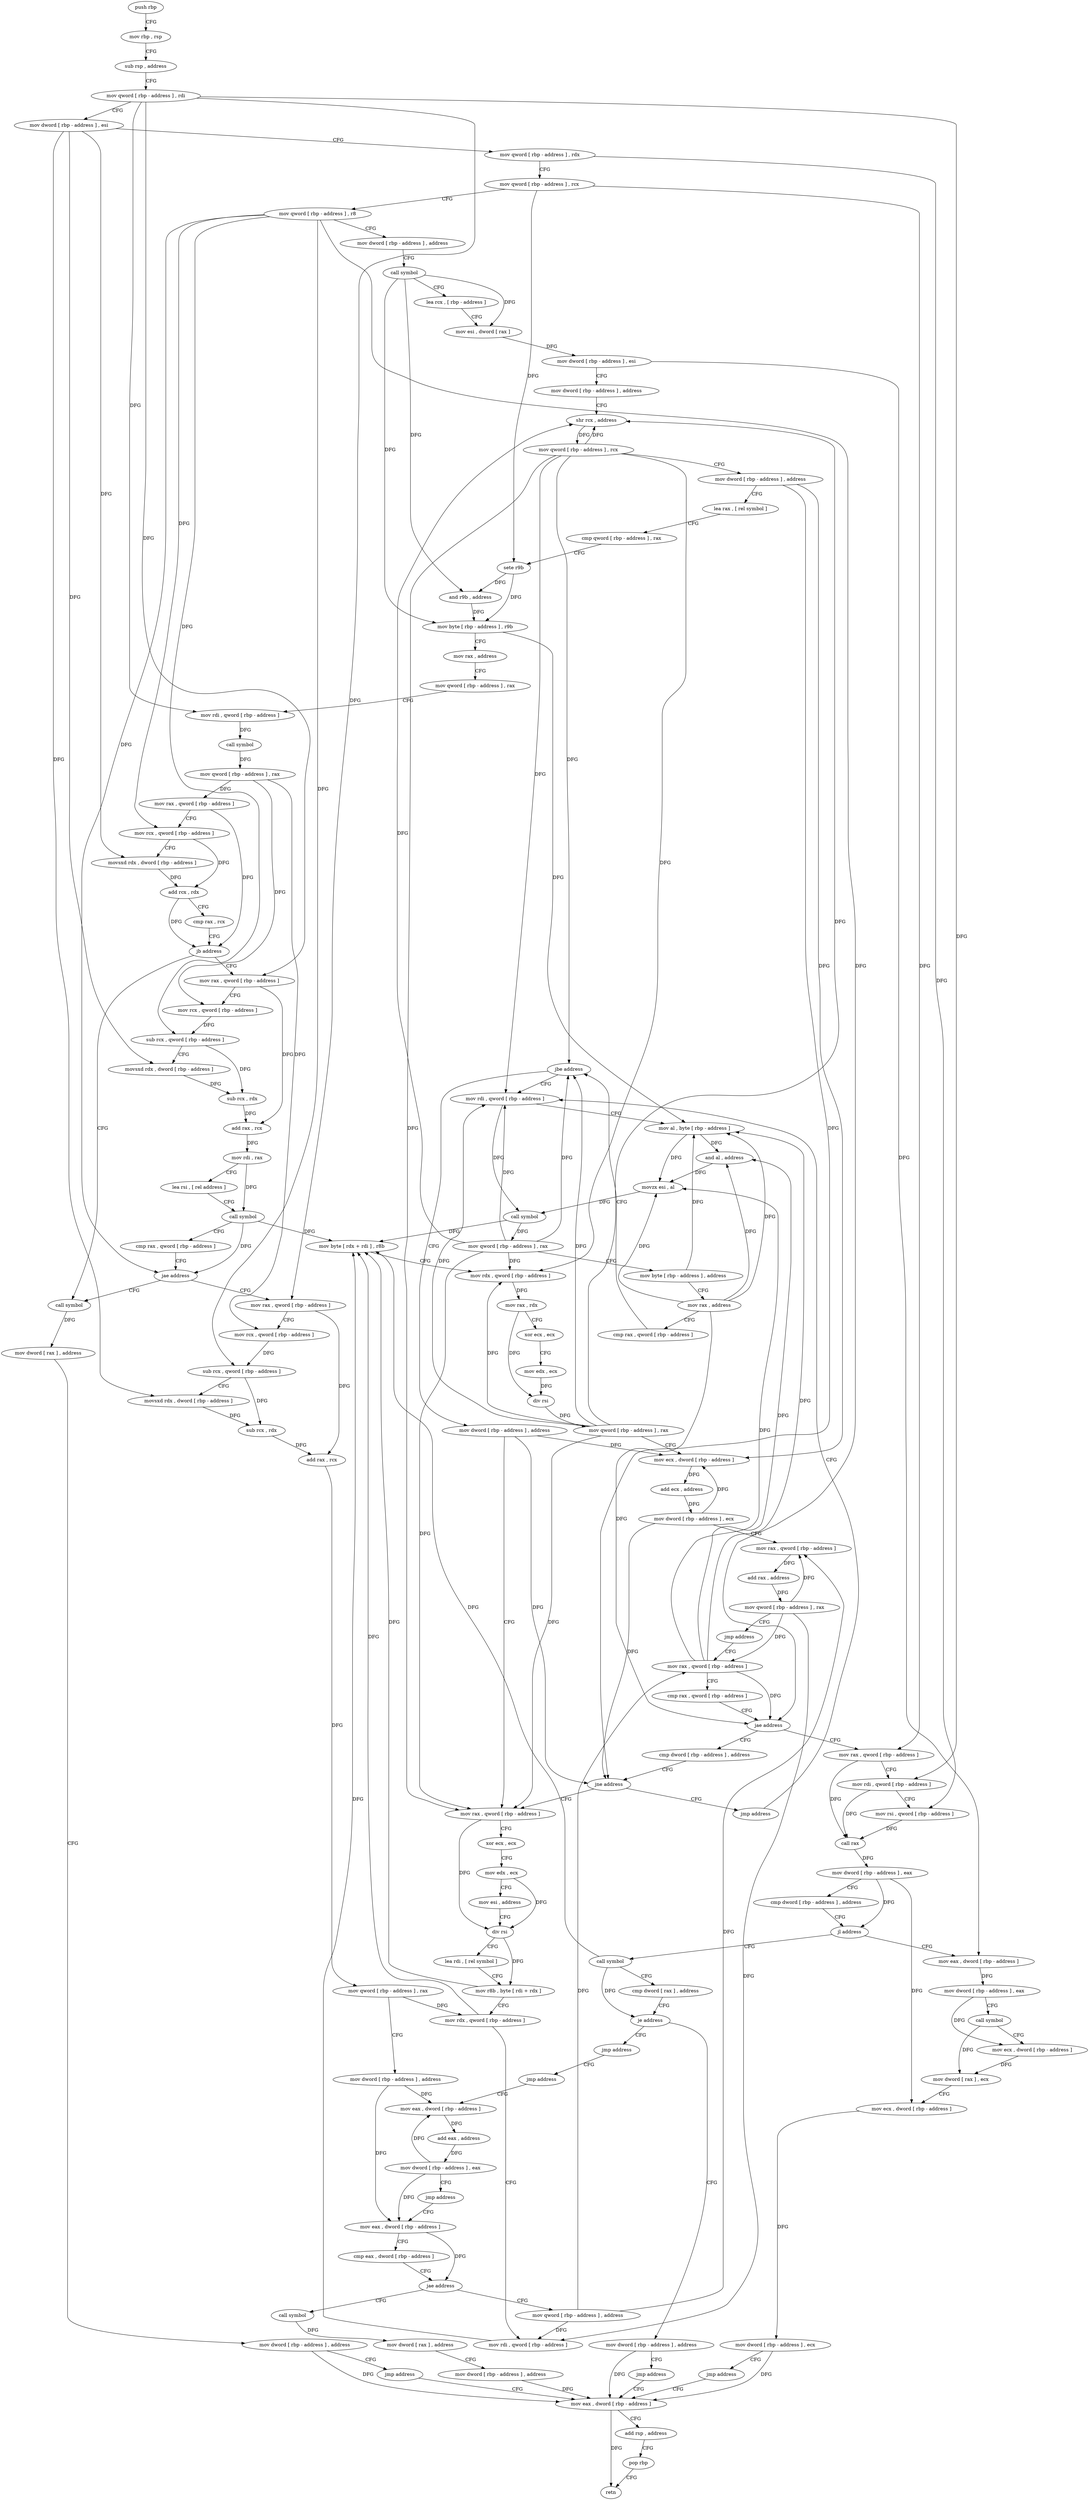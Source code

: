 digraph "func" {
"493552" [label = "push rbp" ]
"493553" [label = "mov rbp , rsp" ]
"493556" [label = "sub rsp , address" ]
"493563" [label = "mov qword [ rbp - address ] , rdi" ]
"493567" [label = "mov dword [ rbp - address ] , esi" ]
"493570" [label = "mov qword [ rbp - address ] , rdx" ]
"493574" [label = "mov qword [ rbp - address ] , rcx" ]
"493578" [label = "mov qword [ rbp - address ] , r8" ]
"493582" [label = "mov dword [ rbp - address ] , address" ]
"493589" [label = "call symbol" ]
"493594" [label = "lea rcx , [ rbp - address ]" ]
"493598" [label = "mov esi , dword [ rax ]" ]
"493600" [label = "mov dword [ rbp - address ] , esi" ]
"493603" [label = "mov dword [ rbp - address ] , address" ]
"493610" [label = "shr rcx , address" ]
"493614" [label = "mov qword [ rbp - address ] , rcx" ]
"493618" [label = "mov dword [ rbp - address ] , address" ]
"493625" [label = "lea rax , [ rel symbol ]" ]
"493632" [label = "cmp qword [ rbp - address ] , rax" ]
"493636" [label = "sete r9b" ]
"493640" [label = "and r9b , address" ]
"493644" [label = "mov byte [ rbp - address ] , r9b" ]
"493648" [label = "mov rax , address" ]
"493658" [label = "mov qword [ rbp - address ] , rax" ]
"493662" [label = "mov rdi , qword [ rbp - address ]" ]
"493666" [label = "call symbol" ]
"493671" [label = "mov qword [ rbp - address ] , rax" ]
"493675" [label = "mov rax , qword [ rbp - address ]" ]
"493679" [label = "mov rcx , qword [ rbp - address ]" ]
"493683" [label = "movsxd rdx , dword [ rbp - address ]" ]
"493687" [label = "add rcx , rdx" ]
"493690" [label = "cmp rax , rcx" ]
"493693" [label = "jb address" ]
"493746" [label = "call symbol" ]
"493699" [label = "mov rax , qword [ rbp - address ]" ]
"493751" [label = "mov dword [ rax ] , address" ]
"493757" [label = "mov dword [ rbp - address ] , address" ]
"493764" [label = "jmp address" ]
"494110" [label = "mov eax , dword [ rbp - address ]" ]
"493703" [label = "mov rcx , qword [ rbp - address ]" ]
"493707" [label = "sub rcx , qword [ rbp - address ]" ]
"493711" [label = "movsxd rdx , dword [ rbp - address ]" ]
"493715" [label = "sub rcx , rdx" ]
"493718" [label = "add rax , rcx" ]
"493721" [label = "mov rdi , rax" ]
"493724" [label = "lea rsi , [ rel address ]" ]
"493731" [label = "call symbol" ]
"493736" [label = "cmp rax , qword [ rbp - address ]" ]
"493740" [label = "jae address" ]
"493769" [label = "mov rax , qword [ rbp - address ]" ]
"494113" [label = "add rsp , address" ]
"494120" [label = "pop rbp" ]
"494121" [label = "retn" ]
"493773" [label = "mov rcx , qword [ rbp - address ]" ]
"493777" [label = "sub rcx , qword [ rbp - address ]" ]
"493781" [label = "movsxd rdx , dword [ rbp - address ]" ]
"493785" [label = "sub rcx , rdx" ]
"493788" [label = "add rax , rcx" ]
"493791" [label = "mov qword [ rbp - address ] , rax" ]
"493795" [label = "mov dword [ rbp - address ] , address" ]
"493802" [label = "mov eax , dword [ rbp - address ]" ]
"494092" [label = "call symbol" ]
"494097" [label = "mov dword [ rax ] , address" ]
"494103" [label = "mov dword [ rbp - address ] , address" ]
"493814" [label = "mov qword [ rbp - address ] , address" ]
"493822" [label = "mov rax , qword [ rbp - address ]" ]
"493988" [label = "mov rax , qword [ rbp - address ]" ]
"493992" [label = "mov rdi , qword [ rbp - address ]" ]
"493996" [label = "mov rsi , qword [ rbp - address ]" ]
"494000" [label = "call rax" ]
"494002" [label = "mov dword [ rbp - address ] , eax" ]
"494005" [label = "cmp dword [ rbp - address ] , address" ]
"494009" [label = "jl address" ]
"494042" [label = "call symbol" ]
"494015" [label = "mov eax , dword [ rbp - address ]" ]
"493836" [label = "cmp dword [ rbp - address ] , address" ]
"493840" [label = "jne address" ]
"493903" [label = "mov rax , qword [ rbp - address ]" ]
"493846" [label = "jmp address" ]
"494047" [label = "cmp dword [ rax ] , address" ]
"494050" [label = "je address" ]
"494068" [label = "jmp address" ]
"494056" [label = "mov dword [ rbp - address ] , address" ]
"494018" [label = "mov dword [ rbp - address ] , eax" ]
"494021" [label = "call symbol" ]
"494026" [label = "mov ecx , dword [ rbp - address ]" ]
"494029" [label = "mov dword [ rax ] , ecx" ]
"494031" [label = "mov ecx , dword [ rbp - address ]" ]
"494034" [label = "mov dword [ rbp - address ] , ecx" ]
"494037" [label = "jmp address" ]
"493907" [label = "xor ecx , ecx" ]
"493909" [label = "mov edx , ecx" ]
"493911" [label = "mov esi , address" ]
"493916" [label = "div rsi" ]
"493919" [label = "lea rdi , [ rel symbol ]" ]
"493926" [label = "mov r8b , byte [ rdi + rdx ]" ]
"493930" [label = "mov rdx , qword [ rbp - address ]" ]
"493934" [label = "mov rdi , qword [ rbp - address ]" ]
"493938" [label = "mov byte [ rdx + rdi ] , r8b" ]
"493942" [label = "mov rdx , qword [ rbp - address ]" ]
"493946" [label = "mov rax , rdx" ]
"493949" [label = "xor ecx , ecx" ]
"493951" [label = "mov edx , ecx" ]
"493953" [label = "div rsi" ]
"493956" [label = "mov qword [ rbp - address ] , rax" ]
"493960" [label = "mov ecx , dword [ rbp - address ]" ]
"493963" [label = "add ecx , address" ]
"493966" [label = "mov dword [ rbp - address ] , ecx" ]
"493969" [label = "mov rax , qword [ rbp - address ]" ]
"493973" [label = "add rax , address" ]
"493979" [label = "mov qword [ rbp - address ] , rax" ]
"493983" [label = "jmp address" ]
"493851" [label = "mov rdi , qword [ rbp - address ]" ]
"494073" [label = "jmp address" ]
"494063" [label = "jmp address" ]
"493826" [label = "cmp rax , qword [ rbp - address ]" ]
"493830" [label = "jae address" ]
"493855" [label = "mov al , byte [ rbp - address ]" ]
"493858" [label = "and al , address" ]
"493860" [label = "movzx esi , al" ]
"493863" [label = "call symbol" ]
"493868" [label = "mov qword [ rbp - address ] , rax" ]
"493872" [label = "mov byte [ rbp - address ] , address" ]
"493876" [label = "mov rax , address" ]
"493886" [label = "cmp rax , qword [ rbp - address ]" ]
"493890" [label = "jbe address" ]
"493896" [label = "mov dword [ rbp - address ] , address" ]
"494078" [label = "mov eax , dword [ rbp - address ]" ]
"494081" [label = "add eax , address" ]
"494084" [label = "mov dword [ rbp - address ] , eax" ]
"494087" [label = "jmp address" ]
"493805" [label = "cmp eax , dword [ rbp - address ]" ]
"493808" [label = "jae address" ]
"493552" -> "493553" [ label = "CFG" ]
"493553" -> "493556" [ label = "CFG" ]
"493556" -> "493563" [ label = "CFG" ]
"493563" -> "493567" [ label = "CFG" ]
"493563" -> "493662" [ label = "DFG" ]
"493563" -> "493699" [ label = "DFG" ]
"493563" -> "493769" [ label = "DFG" ]
"493563" -> "493992" [ label = "DFG" ]
"493567" -> "493570" [ label = "CFG" ]
"493567" -> "493683" [ label = "DFG" ]
"493567" -> "493711" [ label = "DFG" ]
"493567" -> "493781" [ label = "DFG" ]
"493570" -> "493574" [ label = "CFG" ]
"493570" -> "493996" [ label = "DFG" ]
"493574" -> "493578" [ label = "CFG" ]
"493574" -> "493636" [ label = "DFG" ]
"493574" -> "493988" [ label = "DFG" ]
"493578" -> "493582" [ label = "CFG" ]
"493578" -> "493679" [ label = "DFG" ]
"493578" -> "493707" [ label = "DFG" ]
"493578" -> "493740" [ label = "DFG" ]
"493578" -> "493777" [ label = "DFG" ]
"493578" -> "493830" [ label = "DFG" ]
"493582" -> "493589" [ label = "CFG" ]
"493589" -> "493594" [ label = "CFG" ]
"493589" -> "493598" [ label = "DFG" ]
"493589" -> "493640" [ label = "DFG" ]
"493589" -> "493644" [ label = "DFG" ]
"493594" -> "493598" [ label = "CFG" ]
"493598" -> "493600" [ label = "DFG" ]
"493600" -> "493603" [ label = "CFG" ]
"493600" -> "494015" [ label = "DFG" ]
"493603" -> "493610" [ label = "CFG" ]
"493610" -> "493614" [ label = "DFG" ]
"493614" -> "493618" [ label = "CFG" ]
"493614" -> "493610" [ label = "DFG" ]
"493614" -> "493903" [ label = "DFG" ]
"493614" -> "493942" [ label = "DFG" ]
"493614" -> "493851" [ label = "DFG" ]
"493614" -> "493890" [ label = "DFG" ]
"493618" -> "493625" [ label = "CFG" ]
"493618" -> "493840" [ label = "DFG" ]
"493618" -> "493960" [ label = "DFG" ]
"493625" -> "493632" [ label = "CFG" ]
"493632" -> "493636" [ label = "CFG" ]
"493636" -> "493640" [ label = "DFG" ]
"493636" -> "493644" [ label = "DFG" ]
"493640" -> "493644" [ label = "DFG" ]
"493644" -> "493648" [ label = "CFG" ]
"493644" -> "493855" [ label = "DFG" ]
"493648" -> "493658" [ label = "CFG" ]
"493658" -> "493662" [ label = "CFG" ]
"493662" -> "493666" [ label = "DFG" ]
"493666" -> "493671" [ label = "DFG" ]
"493671" -> "493675" [ label = "DFG" ]
"493671" -> "493703" [ label = "DFG" ]
"493671" -> "493773" [ label = "DFG" ]
"493675" -> "493679" [ label = "CFG" ]
"493675" -> "493693" [ label = "DFG" ]
"493679" -> "493683" [ label = "CFG" ]
"493679" -> "493687" [ label = "DFG" ]
"493683" -> "493687" [ label = "DFG" ]
"493687" -> "493690" [ label = "CFG" ]
"493687" -> "493693" [ label = "DFG" ]
"493690" -> "493693" [ label = "CFG" ]
"493693" -> "493746" [ label = "CFG" ]
"493693" -> "493699" [ label = "CFG" ]
"493746" -> "493751" [ label = "DFG" ]
"493699" -> "493703" [ label = "CFG" ]
"493699" -> "493718" [ label = "DFG" ]
"493751" -> "493757" [ label = "CFG" ]
"493757" -> "493764" [ label = "CFG" ]
"493757" -> "494110" [ label = "DFG" ]
"493764" -> "494110" [ label = "CFG" ]
"494110" -> "494113" [ label = "CFG" ]
"494110" -> "494121" [ label = "DFG" ]
"493703" -> "493707" [ label = "DFG" ]
"493707" -> "493711" [ label = "CFG" ]
"493707" -> "493715" [ label = "DFG" ]
"493711" -> "493715" [ label = "DFG" ]
"493715" -> "493718" [ label = "DFG" ]
"493718" -> "493721" [ label = "DFG" ]
"493721" -> "493724" [ label = "CFG" ]
"493721" -> "493731" [ label = "DFG" ]
"493724" -> "493731" [ label = "CFG" ]
"493731" -> "493736" [ label = "CFG" ]
"493731" -> "493740" [ label = "DFG" ]
"493731" -> "493938" [ label = "DFG" ]
"493736" -> "493740" [ label = "CFG" ]
"493740" -> "493769" [ label = "CFG" ]
"493740" -> "493746" [ label = "CFG" ]
"493769" -> "493773" [ label = "CFG" ]
"493769" -> "493788" [ label = "DFG" ]
"494113" -> "494120" [ label = "CFG" ]
"494120" -> "494121" [ label = "CFG" ]
"493773" -> "493777" [ label = "DFG" ]
"493777" -> "493781" [ label = "CFG" ]
"493777" -> "493785" [ label = "DFG" ]
"493781" -> "493785" [ label = "DFG" ]
"493785" -> "493788" [ label = "DFG" ]
"493788" -> "493791" [ label = "DFG" ]
"493791" -> "493795" [ label = "CFG" ]
"493791" -> "493930" [ label = "DFG" ]
"493795" -> "493802" [ label = "DFG" ]
"493795" -> "494078" [ label = "DFG" ]
"493802" -> "493805" [ label = "CFG" ]
"493802" -> "493808" [ label = "DFG" ]
"494092" -> "494097" [ label = "DFG" ]
"494097" -> "494103" [ label = "CFG" ]
"494103" -> "494110" [ label = "DFG" ]
"493814" -> "493822" [ label = "DFG" ]
"493814" -> "493934" [ label = "DFG" ]
"493814" -> "493969" [ label = "DFG" ]
"493822" -> "493826" [ label = "CFG" ]
"493822" -> "493830" [ label = "DFG" ]
"493822" -> "493855" [ label = "DFG" ]
"493822" -> "493858" [ label = "DFG" ]
"493822" -> "493860" [ label = "DFG" ]
"493988" -> "493992" [ label = "CFG" ]
"493988" -> "494000" [ label = "DFG" ]
"493992" -> "493996" [ label = "CFG" ]
"493992" -> "494000" [ label = "DFG" ]
"493996" -> "494000" [ label = "DFG" ]
"494000" -> "494002" [ label = "DFG" ]
"494002" -> "494005" [ label = "CFG" ]
"494002" -> "494009" [ label = "DFG" ]
"494002" -> "494031" [ label = "DFG" ]
"494005" -> "494009" [ label = "CFG" ]
"494009" -> "494042" [ label = "CFG" ]
"494009" -> "494015" [ label = "CFG" ]
"494042" -> "494047" [ label = "CFG" ]
"494042" -> "494050" [ label = "DFG" ]
"494042" -> "493938" [ label = "DFG" ]
"494015" -> "494018" [ label = "DFG" ]
"493836" -> "493840" [ label = "CFG" ]
"493840" -> "493903" [ label = "CFG" ]
"493840" -> "493846" [ label = "CFG" ]
"493903" -> "493907" [ label = "CFG" ]
"493903" -> "493916" [ label = "DFG" ]
"493846" -> "493851" [ label = "CFG" ]
"494047" -> "494050" [ label = "CFG" ]
"494050" -> "494068" [ label = "CFG" ]
"494050" -> "494056" [ label = "CFG" ]
"494068" -> "494073" [ label = "CFG" ]
"494056" -> "494063" [ label = "CFG" ]
"494056" -> "494110" [ label = "DFG" ]
"494018" -> "494021" [ label = "CFG" ]
"494018" -> "494026" [ label = "DFG" ]
"494021" -> "494026" [ label = "CFG" ]
"494021" -> "494029" [ label = "DFG" ]
"494026" -> "494029" [ label = "DFG" ]
"494029" -> "494031" [ label = "CFG" ]
"494031" -> "494034" [ label = "DFG" ]
"494034" -> "494037" [ label = "CFG" ]
"494034" -> "494110" [ label = "DFG" ]
"494037" -> "494110" [ label = "CFG" ]
"493907" -> "493909" [ label = "CFG" ]
"493909" -> "493911" [ label = "CFG" ]
"493909" -> "493916" [ label = "DFG" ]
"493911" -> "493916" [ label = "CFG" ]
"493916" -> "493919" [ label = "CFG" ]
"493916" -> "493926" [ label = "DFG" ]
"493919" -> "493926" [ label = "CFG" ]
"493926" -> "493930" [ label = "CFG" ]
"493926" -> "493938" [ label = "DFG" ]
"493930" -> "493934" [ label = "CFG" ]
"493930" -> "493938" [ label = "DFG" ]
"493934" -> "493938" [ label = "DFG" ]
"493938" -> "493942" [ label = "CFG" ]
"493942" -> "493946" [ label = "DFG" ]
"493946" -> "493949" [ label = "CFG" ]
"493946" -> "493953" [ label = "DFG" ]
"493949" -> "493951" [ label = "CFG" ]
"493951" -> "493953" [ label = "DFG" ]
"493953" -> "493956" [ label = "DFG" ]
"493956" -> "493960" [ label = "CFG" ]
"493956" -> "493610" [ label = "DFG" ]
"493956" -> "493903" [ label = "DFG" ]
"493956" -> "493942" [ label = "DFG" ]
"493956" -> "493851" [ label = "DFG" ]
"493956" -> "493890" [ label = "DFG" ]
"493960" -> "493963" [ label = "DFG" ]
"493963" -> "493966" [ label = "DFG" ]
"493966" -> "493969" [ label = "CFG" ]
"493966" -> "493840" [ label = "DFG" ]
"493966" -> "493960" [ label = "DFG" ]
"493969" -> "493973" [ label = "DFG" ]
"493973" -> "493979" [ label = "DFG" ]
"493979" -> "493983" [ label = "CFG" ]
"493979" -> "493822" [ label = "DFG" ]
"493979" -> "493934" [ label = "DFG" ]
"493979" -> "493969" [ label = "DFG" ]
"493983" -> "493822" [ label = "CFG" ]
"493851" -> "493855" [ label = "CFG" ]
"493851" -> "493863" [ label = "DFG" ]
"494073" -> "494078" [ label = "CFG" ]
"494063" -> "494110" [ label = "CFG" ]
"493826" -> "493830" [ label = "CFG" ]
"493830" -> "493988" [ label = "CFG" ]
"493830" -> "493836" [ label = "CFG" ]
"493855" -> "493858" [ label = "DFG" ]
"493855" -> "493860" [ label = "DFG" ]
"493858" -> "493860" [ label = "DFG" ]
"493860" -> "493863" [ label = "DFG" ]
"493863" -> "493868" [ label = "DFG" ]
"493863" -> "493938" [ label = "DFG" ]
"493868" -> "493872" [ label = "CFG" ]
"493868" -> "493610" [ label = "DFG" ]
"493868" -> "493903" [ label = "DFG" ]
"493868" -> "493942" [ label = "DFG" ]
"493868" -> "493851" [ label = "DFG" ]
"493868" -> "493890" [ label = "DFG" ]
"493872" -> "493876" [ label = "CFG" ]
"493872" -> "493855" [ label = "DFG" ]
"493876" -> "493886" [ label = "CFG" ]
"493876" -> "493858" [ label = "DFG" ]
"493876" -> "493860" [ label = "DFG" ]
"493876" -> "493830" [ label = "DFG" ]
"493876" -> "493855" [ label = "DFG" ]
"493886" -> "493890" [ label = "CFG" ]
"493890" -> "493851" [ label = "CFG" ]
"493890" -> "493896" [ label = "CFG" ]
"493896" -> "493903" [ label = "CFG" ]
"493896" -> "493840" [ label = "DFG" ]
"493896" -> "493960" [ label = "DFG" ]
"494078" -> "494081" [ label = "DFG" ]
"494081" -> "494084" [ label = "DFG" ]
"494084" -> "494087" [ label = "CFG" ]
"494084" -> "493802" [ label = "DFG" ]
"494084" -> "494078" [ label = "DFG" ]
"494087" -> "493802" [ label = "CFG" ]
"493805" -> "493808" [ label = "CFG" ]
"493808" -> "494092" [ label = "CFG" ]
"493808" -> "493814" [ label = "CFG" ]
}
